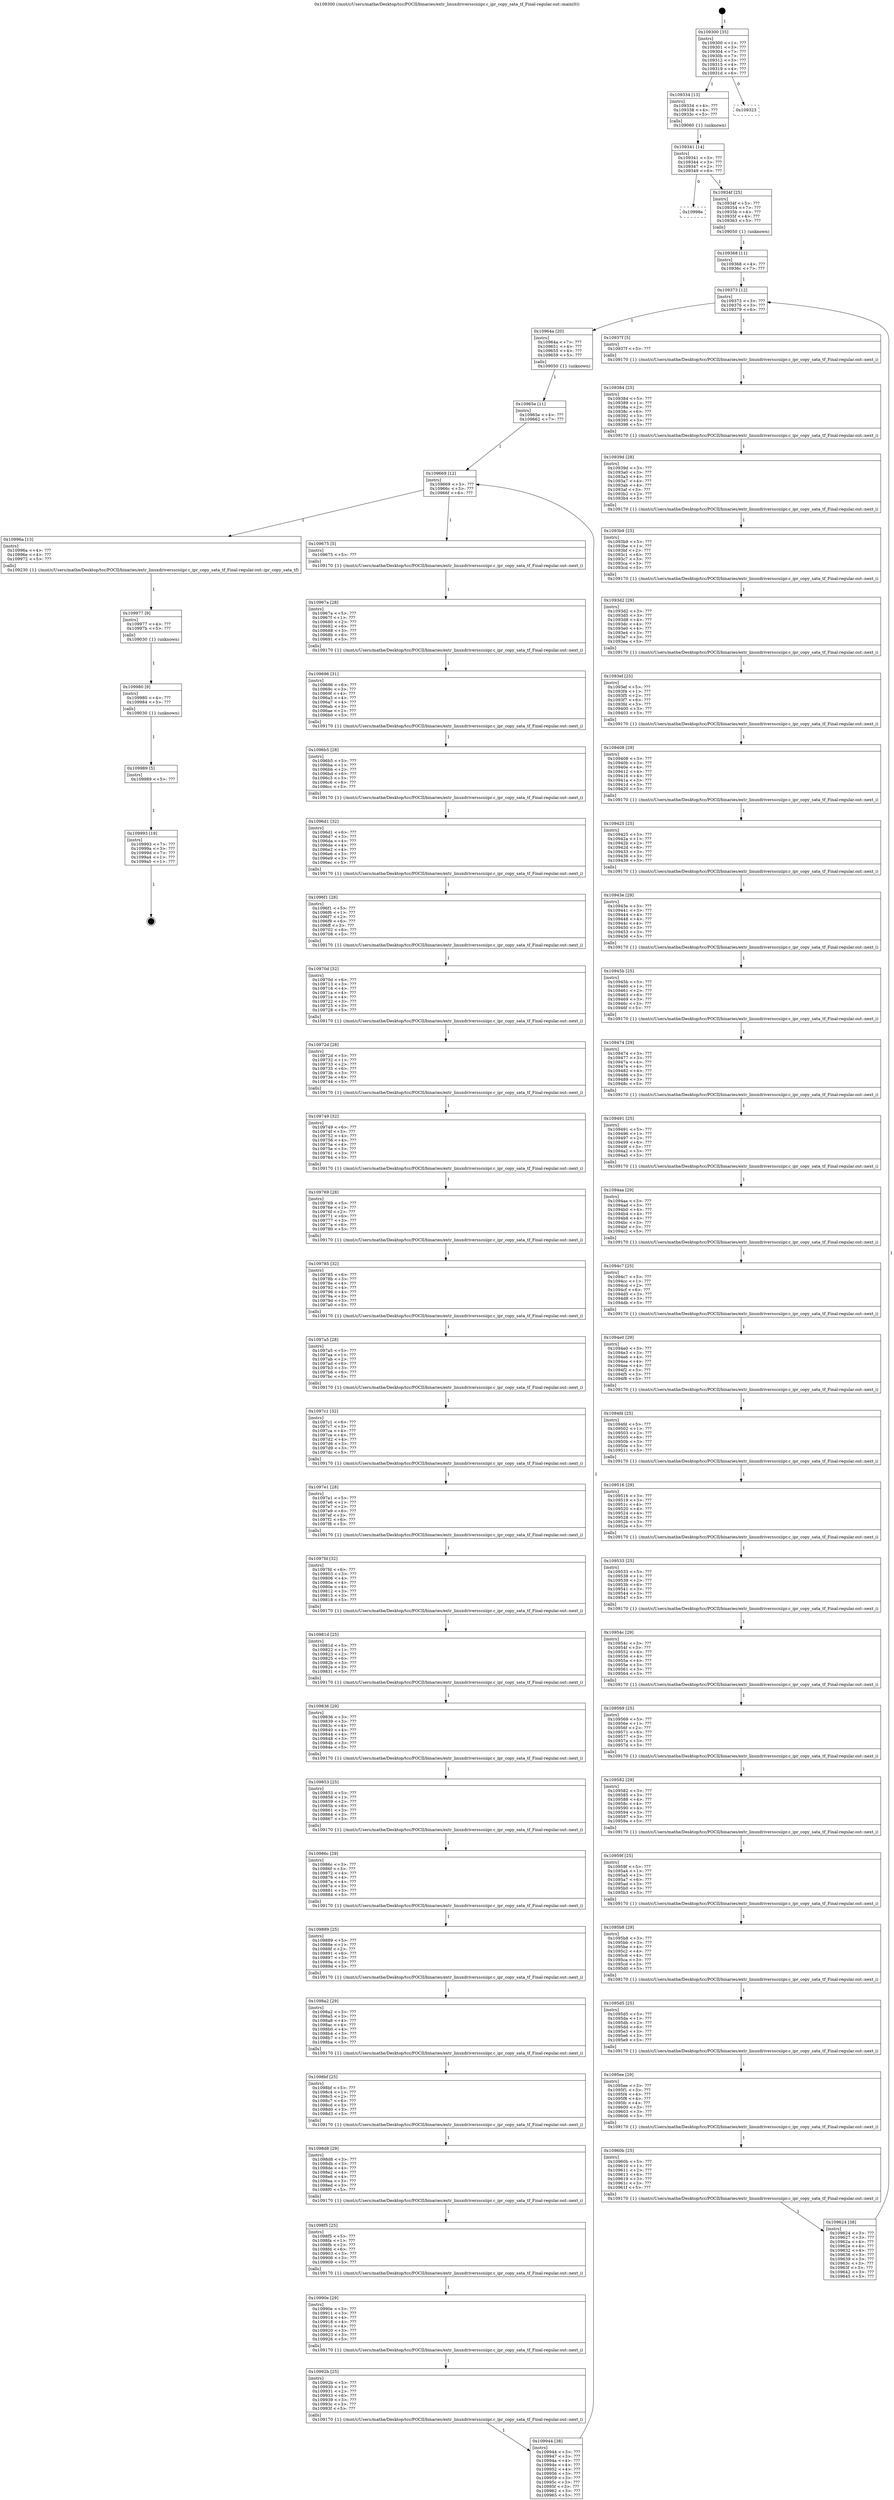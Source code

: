 digraph "0x109300" {
  label = "0x109300 (/mnt/c/Users/mathe/Desktop/tcc/POCII/binaries/extr_linuxdriversscsiipr.c_ipr_copy_sata_tf_Final-regular.out::main(0))"
  labelloc = "t"
  node[shape=record]

  Entry [label="",width=0.3,height=0.3,shape=circle,fillcolor=black,style=filled]
  "0x109300" [label="{
     0x109300 [35]\l
     | [instrs]\l
     &nbsp;&nbsp;0x109300 \<+1\>: ???\l
     &nbsp;&nbsp;0x109301 \<+3\>: ???\l
     &nbsp;&nbsp;0x109304 \<+7\>: ???\l
     &nbsp;&nbsp;0x10930b \<+7\>: ???\l
     &nbsp;&nbsp;0x109312 \<+3\>: ???\l
     &nbsp;&nbsp;0x109315 \<+4\>: ???\l
     &nbsp;&nbsp;0x109319 \<+4\>: ???\l
     &nbsp;&nbsp;0x10931d \<+6\>: ???\l
  }"]
  "0x109334" [label="{
     0x109334 [13]\l
     | [instrs]\l
     &nbsp;&nbsp;0x109334 \<+4\>: ???\l
     &nbsp;&nbsp;0x109338 \<+4\>: ???\l
     &nbsp;&nbsp;0x10933c \<+5\>: ???\l
     | [calls]\l
     &nbsp;&nbsp;0x109060 \{1\} (unknown)\l
  }"]
  "0x109323" [label="{
     0x109323\l
  }", style=dashed]
  "0x109341" [label="{
     0x109341 [14]\l
     | [instrs]\l
     &nbsp;&nbsp;0x109341 \<+3\>: ???\l
     &nbsp;&nbsp;0x109344 \<+3\>: ???\l
     &nbsp;&nbsp;0x109347 \<+2\>: ???\l
     &nbsp;&nbsp;0x109349 \<+6\>: ???\l
  }"]
  "0x10998e" [label="{
     0x10998e\l
  }", style=dashed]
  "0x10934f" [label="{
     0x10934f [25]\l
     | [instrs]\l
     &nbsp;&nbsp;0x10934f \<+5\>: ???\l
     &nbsp;&nbsp;0x109354 \<+7\>: ???\l
     &nbsp;&nbsp;0x10935b \<+4\>: ???\l
     &nbsp;&nbsp;0x10935f \<+4\>: ???\l
     &nbsp;&nbsp;0x109363 \<+5\>: ???\l
     | [calls]\l
     &nbsp;&nbsp;0x109050 \{1\} (unknown)\l
  }"]
  Exit [label="",width=0.3,height=0.3,shape=circle,fillcolor=black,style=filled,peripheries=2]
  "0x109373" [label="{
     0x109373 [12]\l
     | [instrs]\l
     &nbsp;&nbsp;0x109373 \<+3\>: ???\l
     &nbsp;&nbsp;0x109376 \<+3\>: ???\l
     &nbsp;&nbsp;0x109379 \<+6\>: ???\l
  }"]
  "0x10964a" [label="{
     0x10964a [20]\l
     | [instrs]\l
     &nbsp;&nbsp;0x10964a \<+7\>: ???\l
     &nbsp;&nbsp;0x109651 \<+4\>: ???\l
     &nbsp;&nbsp;0x109655 \<+4\>: ???\l
     &nbsp;&nbsp;0x109659 \<+5\>: ???\l
     | [calls]\l
     &nbsp;&nbsp;0x109050 \{1\} (unknown)\l
  }"]
  "0x10937f" [label="{
     0x10937f [5]\l
     | [instrs]\l
     &nbsp;&nbsp;0x10937f \<+5\>: ???\l
     | [calls]\l
     &nbsp;&nbsp;0x109170 \{1\} (/mnt/c/Users/mathe/Desktop/tcc/POCII/binaries/extr_linuxdriversscsiipr.c_ipr_copy_sata_tf_Final-regular.out::next_i)\l
  }"]
  "0x109384" [label="{
     0x109384 [25]\l
     | [instrs]\l
     &nbsp;&nbsp;0x109384 \<+5\>: ???\l
     &nbsp;&nbsp;0x109389 \<+1\>: ???\l
     &nbsp;&nbsp;0x10938a \<+2\>: ???\l
     &nbsp;&nbsp;0x10938c \<+6\>: ???\l
     &nbsp;&nbsp;0x109392 \<+3\>: ???\l
     &nbsp;&nbsp;0x109395 \<+3\>: ???\l
     &nbsp;&nbsp;0x109398 \<+5\>: ???\l
     | [calls]\l
     &nbsp;&nbsp;0x109170 \{1\} (/mnt/c/Users/mathe/Desktop/tcc/POCII/binaries/extr_linuxdriversscsiipr.c_ipr_copy_sata_tf_Final-regular.out::next_i)\l
  }"]
  "0x10939d" [label="{
     0x10939d [28]\l
     | [instrs]\l
     &nbsp;&nbsp;0x10939d \<+3\>: ???\l
     &nbsp;&nbsp;0x1093a0 \<+3\>: ???\l
     &nbsp;&nbsp;0x1093a3 \<+4\>: ???\l
     &nbsp;&nbsp;0x1093a7 \<+4\>: ???\l
     &nbsp;&nbsp;0x1093ab \<+4\>: ???\l
     &nbsp;&nbsp;0x1093af \<+3\>: ???\l
     &nbsp;&nbsp;0x1093b2 \<+2\>: ???\l
     &nbsp;&nbsp;0x1093b4 \<+5\>: ???\l
     | [calls]\l
     &nbsp;&nbsp;0x109170 \{1\} (/mnt/c/Users/mathe/Desktop/tcc/POCII/binaries/extr_linuxdriversscsiipr.c_ipr_copy_sata_tf_Final-regular.out::next_i)\l
  }"]
  "0x1093b9" [label="{
     0x1093b9 [25]\l
     | [instrs]\l
     &nbsp;&nbsp;0x1093b9 \<+5\>: ???\l
     &nbsp;&nbsp;0x1093be \<+1\>: ???\l
     &nbsp;&nbsp;0x1093bf \<+2\>: ???\l
     &nbsp;&nbsp;0x1093c1 \<+6\>: ???\l
     &nbsp;&nbsp;0x1093c7 \<+3\>: ???\l
     &nbsp;&nbsp;0x1093ca \<+3\>: ???\l
     &nbsp;&nbsp;0x1093cd \<+5\>: ???\l
     | [calls]\l
     &nbsp;&nbsp;0x109170 \{1\} (/mnt/c/Users/mathe/Desktop/tcc/POCII/binaries/extr_linuxdriversscsiipr.c_ipr_copy_sata_tf_Final-regular.out::next_i)\l
  }"]
  "0x1093d2" [label="{
     0x1093d2 [29]\l
     | [instrs]\l
     &nbsp;&nbsp;0x1093d2 \<+3\>: ???\l
     &nbsp;&nbsp;0x1093d5 \<+3\>: ???\l
     &nbsp;&nbsp;0x1093d8 \<+4\>: ???\l
     &nbsp;&nbsp;0x1093dc \<+4\>: ???\l
     &nbsp;&nbsp;0x1093e0 \<+4\>: ???\l
     &nbsp;&nbsp;0x1093e4 \<+3\>: ???\l
     &nbsp;&nbsp;0x1093e7 \<+3\>: ???\l
     &nbsp;&nbsp;0x1093ea \<+5\>: ???\l
     | [calls]\l
     &nbsp;&nbsp;0x109170 \{1\} (/mnt/c/Users/mathe/Desktop/tcc/POCII/binaries/extr_linuxdriversscsiipr.c_ipr_copy_sata_tf_Final-regular.out::next_i)\l
  }"]
  "0x1093ef" [label="{
     0x1093ef [25]\l
     | [instrs]\l
     &nbsp;&nbsp;0x1093ef \<+5\>: ???\l
     &nbsp;&nbsp;0x1093f4 \<+1\>: ???\l
     &nbsp;&nbsp;0x1093f5 \<+2\>: ???\l
     &nbsp;&nbsp;0x1093f7 \<+6\>: ???\l
     &nbsp;&nbsp;0x1093fd \<+3\>: ???\l
     &nbsp;&nbsp;0x109400 \<+3\>: ???\l
     &nbsp;&nbsp;0x109403 \<+5\>: ???\l
     | [calls]\l
     &nbsp;&nbsp;0x109170 \{1\} (/mnt/c/Users/mathe/Desktop/tcc/POCII/binaries/extr_linuxdriversscsiipr.c_ipr_copy_sata_tf_Final-regular.out::next_i)\l
  }"]
  "0x109408" [label="{
     0x109408 [29]\l
     | [instrs]\l
     &nbsp;&nbsp;0x109408 \<+3\>: ???\l
     &nbsp;&nbsp;0x10940b \<+3\>: ???\l
     &nbsp;&nbsp;0x10940e \<+4\>: ???\l
     &nbsp;&nbsp;0x109412 \<+4\>: ???\l
     &nbsp;&nbsp;0x109416 \<+4\>: ???\l
     &nbsp;&nbsp;0x10941a \<+3\>: ???\l
     &nbsp;&nbsp;0x10941d \<+3\>: ???\l
     &nbsp;&nbsp;0x109420 \<+5\>: ???\l
     | [calls]\l
     &nbsp;&nbsp;0x109170 \{1\} (/mnt/c/Users/mathe/Desktop/tcc/POCII/binaries/extr_linuxdriversscsiipr.c_ipr_copy_sata_tf_Final-regular.out::next_i)\l
  }"]
  "0x109425" [label="{
     0x109425 [25]\l
     | [instrs]\l
     &nbsp;&nbsp;0x109425 \<+5\>: ???\l
     &nbsp;&nbsp;0x10942a \<+1\>: ???\l
     &nbsp;&nbsp;0x10942b \<+2\>: ???\l
     &nbsp;&nbsp;0x10942d \<+6\>: ???\l
     &nbsp;&nbsp;0x109433 \<+3\>: ???\l
     &nbsp;&nbsp;0x109436 \<+3\>: ???\l
     &nbsp;&nbsp;0x109439 \<+5\>: ???\l
     | [calls]\l
     &nbsp;&nbsp;0x109170 \{1\} (/mnt/c/Users/mathe/Desktop/tcc/POCII/binaries/extr_linuxdriversscsiipr.c_ipr_copy_sata_tf_Final-regular.out::next_i)\l
  }"]
  "0x10943e" [label="{
     0x10943e [29]\l
     | [instrs]\l
     &nbsp;&nbsp;0x10943e \<+3\>: ???\l
     &nbsp;&nbsp;0x109441 \<+3\>: ???\l
     &nbsp;&nbsp;0x109444 \<+4\>: ???\l
     &nbsp;&nbsp;0x109448 \<+4\>: ???\l
     &nbsp;&nbsp;0x10944c \<+4\>: ???\l
     &nbsp;&nbsp;0x109450 \<+3\>: ???\l
     &nbsp;&nbsp;0x109453 \<+3\>: ???\l
     &nbsp;&nbsp;0x109456 \<+5\>: ???\l
     | [calls]\l
     &nbsp;&nbsp;0x109170 \{1\} (/mnt/c/Users/mathe/Desktop/tcc/POCII/binaries/extr_linuxdriversscsiipr.c_ipr_copy_sata_tf_Final-regular.out::next_i)\l
  }"]
  "0x10945b" [label="{
     0x10945b [25]\l
     | [instrs]\l
     &nbsp;&nbsp;0x10945b \<+5\>: ???\l
     &nbsp;&nbsp;0x109460 \<+1\>: ???\l
     &nbsp;&nbsp;0x109461 \<+2\>: ???\l
     &nbsp;&nbsp;0x109463 \<+6\>: ???\l
     &nbsp;&nbsp;0x109469 \<+3\>: ???\l
     &nbsp;&nbsp;0x10946c \<+3\>: ???\l
     &nbsp;&nbsp;0x10946f \<+5\>: ???\l
     | [calls]\l
     &nbsp;&nbsp;0x109170 \{1\} (/mnt/c/Users/mathe/Desktop/tcc/POCII/binaries/extr_linuxdriversscsiipr.c_ipr_copy_sata_tf_Final-regular.out::next_i)\l
  }"]
  "0x109474" [label="{
     0x109474 [29]\l
     | [instrs]\l
     &nbsp;&nbsp;0x109474 \<+3\>: ???\l
     &nbsp;&nbsp;0x109477 \<+3\>: ???\l
     &nbsp;&nbsp;0x10947a \<+4\>: ???\l
     &nbsp;&nbsp;0x10947e \<+4\>: ???\l
     &nbsp;&nbsp;0x109482 \<+4\>: ???\l
     &nbsp;&nbsp;0x109486 \<+3\>: ???\l
     &nbsp;&nbsp;0x109489 \<+3\>: ???\l
     &nbsp;&nbsp;0x10948c \<+5\>: ???\l
     | [calls]\l
     &nbsp;&nbsp;0x109170 \{1\} (/mnt/c/Users/mathe/Desktop/tcc/POCII/binaries/extr_linuxdriversscsiipr.c_ipr_copy_sata_tf_Final-regular.out::next_i)\l
  }"]
  "0x109491" [label="{
     0x109491 [25]\l
     | [instrs]\l
     &nbsp;&nbsp;0x109491 \<+5\>: ???\l
     &nbsp;&nbsp;0x109496 \<+1\>: ???\l
     &nbsp;&nbsp;0x109497 \<+2\>: ???\l
     &nbsp;&nbsp;0x109499 \<+6\>: ???\l
     &nbsp;&nbsp;0x10949f \<+3\>: ???\l
     &nbsp;&nbsp;0x1094a2 \<+3\>: ???\l
     &nbsp;&nbsp;0x1094a5 \<+5\>: ???\l
     | [calls]\l
     &nbsp;&nbsp;0x109170 \{1\} (/mnt/c/Users/mathe/Desktop/tcc/POCII/binaries/extr_linuxdriversscsiipr.c_ipr_copy_sata_tf_Final-regular.out::next_i)\l
  }"]
  "0x1094aa" [label="{
     0x1094aa [29]\l
     | [instrs]\l
     &nbsp;&nbsp;0x1094aa \<+3\>: ???\l
     &nbsp;&nbsp;0x1094ad \<+3\>: ???\l
     &nbsp;&nbsp;0x1094b0 \<+4\>: ???\l
     &nbsp;&nbsp;0x1094b4 \<+4\>: ???\l
     &nbsp;&nbsp;0x1094b8 \<+4\>: ???\l
     &nbsp;&nbsp;0x1094bc \<+3\>: ???\l
     &nbsp;&nbsp;0x1094bf \<+3\>: ???\l
     &nbsp;&nbsp;0x1094c2 \<+5\>: ???\l
     | [calls]\l
     &nbsp;&nbsp;0x109170 \{1\} (/mnt/c/Users/mathe/Desktop/tcc/POCII/binaries/extr_linuxdriversscsiipr.c_ipr_copy_sata_tf_Final-regular.out::next_i)\l
  }"]
  "0x1094c7" [label="{
     0x1094c7 [25]\l
     | [instrs]\l
     &nbsp;&nbsp;0x1094c7 \<+5\>: ???\l
     &nbsp;&nbsp;0x1094cc \<+1\>: ???\l
     &nbsp;&nbsp;0x1094cd \<+2\>: ???\l
     &nbsp;&nbsp;0x1094cf \<+6\>: ???\l
     &nbsp;&nbsp;0x1094d5 \<+3\>: ???\l
     &nbsp;&nbsp;0x1094d8 \<+3\>: ???\l
     &nbsp;&nbsp;0x1094db \<+5\>: ???\l
     | [calls]\l
     &nbsp;&nbsp;0x109170 \{1\} (/mnt/c/Users/mathe/Desktop/tcc/POCII/binaries/extr_linuxdriversscsiipr.c_ipr_copy_sata_tf_Final-regular.out::next_i)\l
  }"]
  "0x1094e0" [label="{
     0x1094e0 [29]\l
     | [instrs]\l
     &nbsp;&nbsp;0x1094e0 \<+3\>: ???\l
     &nbsp;&nbsp;0x1094e3 \<+3\>: ???\l
     &nbsp;&nbsp;0x1094e6 \<+4\>: ???\l
     &nbsp;&nbsp;0x1094ea \<+4\>: ???\l
     &nbsp;&nbsp;0x1094ee \<+4\>: ???\l
     &nbsp;&nbsp;0x1094f2 \<+3\>: ???\l
     &nbsp;&nbsp;0x1094f5 \<+3\>: ???\l
     &nbsp;&nbsp;0x1094f8 \<+5\>: ???\l
     | [calls]\l
     &nbsp;&nbsp;0x109170 \{1\} (/mnt/c/Users/mathe/Desktop/tcc/POCII/binaries/extr_linuxdriversscsiipr.c_ipr_copy_sata_tf_Final-regular.out::next_i)\l
  }"]
  "0x1094fd" [label="{
     0x1094fd [25]\l
     | [instrs]\l
     &nbsp;&nbsp;0x1094fd \<+5\>: ???\l
     &nbsp;&nbsp;0x109502 \<+1\>: ???\l
     &nbsp;&nbsp;0x109503 \<+2\>: ???\l
     &nbsp;&nbsp;0x109505 \<+6\>: ???\l
     &nbsp;&nbsp;0x10950b \<+3\>: ???\l
     &nbsp;&nbsp;0x10950e \<+3\>: ???\l
     &nbsp;&nbsp;0x109511 \<+5\>: ???\l
     | [calls]\l
     &nbsp;&nbsp;0x109170 \{1\} (/mnt/c/Users/mathe/Desktop/tcc/POCII/binaries/extr_linuxdriversscsiipr.c_ipr_copy_sata_tf_Final-regular.out::next_i)\l
  }"]
  "0x109516" [label="{
     0x109516 [29]\l
     | [instrs]\l
     &nbsp;&nbsp;0x109516 \<+3\>: ???\l
     &nbsp;&nbsp;0x109519 \<+3\>: ???\l
     &nbsp;&nbsp;0x10951c \<+4\>: ???\l
     &nbsp;&nbsp;0x109520 \<+4\>: ???\l
     &nbsp;&nbsp;0x109524 \<+4\>: ???\l
     &nbsp;&nbsp;0x109528 \<+3\>: ???\l
     &nbsp;&nbsp;0x10952b \<+3\>: ???\l
     &nbsp;&nbsp;0x10952e \<+5\>: ???\l
     | [calls]\l
     &nbsp;&nbsp;0x109170 \{1\} (/mnt/c/Users/mathe/Desktop/tcc/POCII/binaries/extr_linuxdriversscsiipr.c_ipr_copy_sata_tf_Final-regular.out::next_i)\l
  }"]
  "0x109533" [label="{
     0x109533 [25]\l
     | [instrs]\l
     &nbsp;&nbsp;0x109533 \<+5\>: ???\l
     &nbsp;&nbsp;0x109538 \<+1\>: ???\l
     &nbsp;&nbsp;0x109539 \<+2\>: ???\l
     &nbsp;&nbsp;0x10953b \<+6\>: ???\l
     &nbsp;&nbsp;0x109541 \<+3\>: ???\l
     &nbsp;&nbsp;0x109544 \<+3\>: ???\l
     &nbsp;&nbsp;0x109547 \<+5\>: ???\l
     | [calls]\l
     &nbsp;&nbsp;0x109170 \{1\} (/mnt/c/Users/mathe/Desktop/tcc/POCII/binaries/extr_linuxdriversscsiipr.c_ipr_copy_sata_tf_Final-regular.out::next_i)\l
  }"]
  "0x10954c" [label="{
     0x10954c [29]\l
     | [instrs]\l
     &nbsp;&nbsp;0x10954c \<+3\>: ???\l
     &nbsp;&nbsp;0x10954f \<+3\>: ???\l
     &nbsp;&nbsp;0x109552 \<+4\>: ???\l
     &nbsp;&nbsp;0x109556 \<+4\>: ???\l
     &nbsp;&nbsp;0x10955a \<+4\>: ???\l
     &nbsp;&nbsp;0x10955e \<+3\>: ???\l
     &nbsp;&nbsp;0x109561 \<+3\>: ???\l
     &nbsp;&nbsp;0x109564 \<+5\>: ???\l
     | [calls]\l
     &nbsp;&nbsp;0x109170 \{1\} (/mnt/c/Users/mathe/Desktop/tcc/POCII/binaries/extr_linuxdriversscsiipr.c_ipr_copy_sata_tf_Final-regular.out::next_i)\l
  }"]
  "0x109569" [label="{
     0x109569 [25]\l
     | [instrs]\l
     &nbsp;&nbsp;0x109569 \<+5\>: ???\l
     &nbsp;&nbsp;0x10956e \<+1\>: ???\l
     &nbsp;&nbsp;0x10956f \<+2\>: ???\l
     &nbsp;&nbsp;0x109571 \<+6\>: ???\l
     &nbsp;&nbsp;0x109577 \<+3\>: ???\l
     &nbsp;&nbsp;0x10957a \<+3\>: ???\l
     &nbsp;&nbsp;0x10957d \<+5\>: ???\l
     | [calls]\l
     &nbsp;&nbsp;0x109170 \{1\} (/mnt/c/Users/mathe/Desktop/tcc/POCII/binaries/extr_linuxdriversscsiipr.c_ipr_copy_sata_tf_Final-regular.out::next_i)\l
  }"]
  "0x109582" [label="{
     0x109582 [29]\l
     | [instrs]\l
     &nbsp;&nbsp;0x109582 \<+3\>: ???\l
     &nbsp;&nbsp;0x109585 \<+3\>: ???\l
     &nbsp;&nbsp;0x109588 \<+4\>: ???\l
     &nbsp;&nbsp;0x10958c \<+4\>: ???\l
     &nbsp;&nbsp;0x109590 \<+4\>: ???\l
     &nbsp;&nbsp;0x109594 \<+3\>: ???\l
     &nbsp;&nbsp;0x109597 \<+3\>: ???\l
     &nbsp;&nbsp;0x10959a \<+5\>: ???\l
     | [calls]\l
     &nbsp;&nbsp;0x109170 \{1\} (/mnt/c/Users/mathe/Desktop/tcc/POCII/binaries/extr_linuxdriversscsiipr.c_ipr_copy_sata_tf_Final-regular.out::next_i)\l
  }"]
  "0x10959f" [label="{
     0x10959f [25]\l
     | [instrs]\l
     &nbsp;&nbsp;0x10959f \<+5\>: ???\l
     &nbsp;&nbsp;0x1095a4 \<+1\>: ???\l
     &nbsp;&nbsp;0x1095a5 \<+2\>: ???\l
     &nbsp;&nbsp;0x1095a7 \<+6\>: ???\l
     &nbsp;&nbsp;0x1095ad \<+3\>: ???\l
     &nbsp;&nbsp;0x1095b0 \<+3\>: ???\l
     &nbsp;&nbsp;0x1095b3 \<+5\>: ???\l
     | [calls]\l
     &nbsp;&nbsp;0x109170 \{1\} (/mnt/c/Users/mathe/Desktop/tcc/POCII/binaries/extr_linuxdriversscsiipr.c_ipr_copy_sata_tf_Final-regular.out::next_i)\l
  }"]
  "0x1095b8" [label="{
     0x1095b8 [29]\l
     | [instrs]\l
     &nbsp;&nbsp;0x1095b8 \<+3\>: ???\l
     &nbsp;&nbsp;0x1095bb \<+3\>: ???\l
     &nbsp;&nbsp;0x1095be \<+4\>: ???\l
     &nbsp;&nbsp;0x1095c2 \<+4\>: ???\l
     &nbsp;&nbsp;0x1095c6 \<+4\>: ???\l
     &nbsp;&nbsp;0x1095ca \<+3\>: ???\l
     &nbsp;&nbsp;0x1095cd \<+3\>: ???\l
     &nbsp;&nbsp;0x1095d0 \<+5\>: ???\l
     | [calls]\l
     &nbsp;&nbsp;0x109170 \{1\} (/mnt/c/Users/mathe/Desktop/tcc/POCII/binaries/extr_linuxdriversscsiipr.c_ipr_copy_sata_tf_Final-regular.out::next_i)\l
  }"]
  "0x1095d5" [label="{
     0x1095d5 [25]\l
     | [instrs]\l
     &nbsp;&nbsp;0x1095d5 \<+5\>: ???\l
     &nbsp;&nbsp;0x1095da \<+1\>: ???\l
     &nbsp;&nbsp;0x1095db \<+2\>: ???\l
     &nbsp;&nbsp;0x1095dd \<+6\>: ???\l
     &nbsp;&nbsp;0x1095e3 \<+3\>: ???\l
     &nbsp;&nbsp;0x1095e6 \<+3\>: ???\l
     &nbsp;&nbsp;0x1095e9 \<+5\>: ???\l
     | [calls]\l
     &nbsp;&nbsp;0x109170 \{1\} (/mnt/c/Users/mathe/Desktop/tcc/POCII/binaries/extr_linuxdriversscsiipr.c_ipr_copy_sata_tf_Final-regular.out::next_i)\l
  }"]
  "0x1095ee" [label="{
     0x1095ee [29]\l
     | [instrs]\l
     &nbsp;&nbsp;0x1095ee \<+3\>: ???\l
     &nbsp;&nbsp;0x1095f1 \<+3\>: ???\l
     &nbsp;&nbsp;0x1095f4 \<+4\>: ???\l
     &nbsp;&nbsp;0x1095f8 \<+4\>: ???\l
     &nbsp;&nbsp;0x1095fc \<+4\>: ???\l
     &nbsp;&nbsp;0x109600 \<+3\>: ???\l
     &nbsp;&nbsp;0x109603 \<+3\>: ???\l
     &nbsp;&nbsp;0x109606 \<+5\>: ???\l
     | [calls]\l
     &nbsp;&nbsp;0x109170 \{1\} (/mnt/c/Users/mathe/Desktop/tcc/POCII/binaries/extr_linuxdriversscsiipr.c_ipr_copy_sata_tf_Final-regular.out::next_i)\l
  }"]
  "0x10960b" [label="{
     0x10960b [25]\l
     | [instrs]\l
     &nbsp;&nbsp;0x10960b \<+5\>: ???\l
     &nbsp;&nbsp;0x109610 \<+1\>: ???\l
     &nbsp;&nbsp;0x109611 \<+2\>: ???\l
     &nbsp;&nbsp;0x109613 \<+6\>: ???\l
     &nbsp;&nbsp;0x109619 \<+3\>: ???\l
     &nbsp;&nbsp;0x10961c \<+3\>: ???\l
     &nbsp;&nbsp;0x10961f \<+5\>: ???\l
     | [calls]\l
     &nbsp;&nbsp;0x109170 \{1\} (/mnt/c/Users/mathe/Desktop/tcc/POCII/binaries/extr_linuxdriversscsiipr.c_ipr_copy_sata_tf_Final-regular.out::next_i)\l
  }"]
  "0x109624" [label="{
     0x109624 [38]\l
     | [instrs]\l
     &nbsp;&nbsp;0x109624 \<+3\>: ???\l
     &nbsp;&nbsp;0x109627 \<+3\>: ???\l
     &nbsp;&nbsp;0x10962a \<+4\>: ???\l
     &nbsp;&nbsp;0x10962e \<+4\>: ???\l
     &nbsp;&nbsp;0x109632 \<+4\>: ???\l
     &nbsp;&nbsp;0x109636 \<+3\>: ???\l
     &nbsp;&nbsp;0x109639 \<+3\>: ???\l
     &nbsp;&nbsp;0x10963c \<+3\>: ???\l
     &nbsp;&nbsp;0x10963f \<+3\>: ???\l
     &nbsp;&nbsp;0x109642 \<+3\>: ???\l
     &nbsp;&nbsp;0x109645 \<+5\>: ???\l
  }"]
  "0x109368" [label="{
     0x109368 [11]\l
     | [instrs]\l
     &nbsp;&nbsp;0x109368 \<+4\>: ???\l
     &nbsp;&nbsp;0x10936c \<+7\>: ???\l
  }"]
  "0x109669" [label="{
     0x109669 [12]\l
     | [instrs]\l
     &nbsp;&nbsp;0x109669 \<+3\>: ???\l
     &nbsp;&nbsp;0x10966c \<+3\>: ???\l
     &nbsp;&nbsp;0x10966f \<+6\>: ???\l
  }"]
  "0x10996a" [label="{
     0x10996a [13]\l
     | [instrs]\l
     &nbsp;&nbsp;0x10996a \<+4\>: ???\l
     &nbsp;&nbsp;0x10996e \<+4\>: ???\l
     &nbsp;&nbsp;0x109972 \<+5\>: ???\l
     | [calls]\l
     &nbsp;&nbsp;0x109230 \{1\} (/mnt/c/Users/mathe/Desktop/tcc/POCII/binaries/extr_linuxdriversscsiipr.c_ipr_copy_sata_tf_Final-regular.out::ipr_copy_sata_tf)\l
  }"]
  "0x109675" [label="{
     0x109675 [5]\l
     | [instrs]\l
     &nbsp;&nbsp;0x109675 \<+5\>: ???\l
     | [calls]\l
     &nbsp;&nbsp;0x109170 \{1\} (/mnt/c/Users/mathe/Desktop/tcc/POCII/binaries/extr_linuxdriversscsiipr.c_ipr_copy_sata_tf_Final-regular.out::next_i)\l
  }"]
  "0x10967a" [label="{
     0x10967a [28]\l
     | [instrs]\l
     &nbsp;&nbsp;0x10967a \<+5\>: ???\l
     &nbsp;&nbsp;0x10967f \<+1\>: ???\l
     &nbsp;&nbsp;0x109680 \<+2\>: ???\l
     &nbsp;&nbsp;0x109682 \<+6\>: ???\l
     &nbsp;&nbsp;0x109688 \<+3\>: ???\l
     &nbsp;&nbsp;0x10968b \<+6\>: ???\l
     &nbsp;&nbsp;0x109691 \<+5\>: ???\l
     | [calls]\l
     &nbsp;&nbsp;0x109170 \{1\} (/mnt/c/Users/mathe/Desktop/tcc/POCII/binaries/extr_linuxdriversscsiipr.c_ipr_copy_sata_tf_Final-regular.out::next_i)\l
  }"]
  "0x109696" [label="{
     0x109696 [31]\l
     | [instrs]\l
     &nbsp;&nbsp;0x109696 \<+6\>: ???\l
     &nbsp;&nbsp;0x10969c \<+3\>: ???\l
     &nbsp;&nbsp;0x10969f \<+4\>: ???\l
     &nbsp;&nbsp;0x1096a3 \<+4\>: ???\l
     &nbsp;&nbsp;0x1096a7 \<+4\>: ???\l
     &nbsp;&nbsp;0x1096ab \<+3\>: ???\l
     &nbsp;&nbsp;0x1096ae \<+2\>: ???\l
     &nbsp;&nbsp;0x1096b0 \<+5\>: ???\l
     | [calls]\l
     &nbsp;&nbsp;0x109170 \{1\} (/mnt/c/Users/mathe/Desktop/tcc/POCII/binaries/extr_linuxdriversscsiipr.c_ipr_copy_sata_tf_Final-regular.out::next_i)\l
  }"]
  "0x1096b5" [label="{
     0x1096b5 [28]\l
     | [instrs]\l
     &nbsp;&nbsp;0x1096b5 \<+5\>: ???\l
     &nbsp;&nbsp;0x1096ba \<+1\>: ???\l
     &nbsp;&nbsp;0x1096bb \<+2\>: ???\l
     &nbsp;&nbsp;0x1096bd \<+6\>: ???\l
     &nbsp;&nbsp;0x1096c3 \<+3\>: ???\l
     &nbsp;&nbsp;0x1096c6 \<+6\>: ???\l
     &nbsp;&nbsp;0x1096cc \<+5\>: ???\l
     | [calls]\l
     &nbsp;&nbsp;0x109170 \{1\} (/mnt/c/Users/mathe/Desktop/tcc/POCII/binaries/extr_linuxdriversscsiipr.c_ipr_copy_sata_tf_Final-regular.out::next_i)\l
  }"]
  "0x1096d1" [label="{
     0x1096d1 [32]\l
     | [instrs]\l
     &nbsp;&nbsp;0x1096d1 \<+6\>: ???\l
     &nbsp;&nbsp;0x1096d7 \<+3\>: ???\l
     &nbsp;&nbsp;0x1096da \<+4\>: ???\l
     &nbsp;&nbsp;0x1096de \<+4\>: ???\l
     &nbsp;&nbsp;0x1096e2 \<+4\>: ???\l
     &nbsp;&nbsp;0x1096e6 \<+3\>: ???\l
     &nbsp;&nbsp;0x1096e9 \<+3\>: ???\l
     &nbsp;&nbsp;0x1096ec \<+5\>: ???\l
     | [calls]\l
     &nbsp;&nbsp;0x109170 \{1\} (/mnt/c/Users/mathe/Desktop/tcc/POCII/binaries/extr_linuxdriversscsiipr.c_ipr_copy_sata_tf_Final-regular.out::next_i)\l
  }"]
  "0x1096f1" [label="{
     0x1096f1 [28]\l
     | [instrs]\l
     &nbsp;&nbsp;0x1096f1 \<+5\>: ???\l
     &nbsp;&nbsp;0x1096f6 \<+1\>: ???\l
     &nbsp;&nbsp;0x1096f7 \<+2\>: ???\l
     &nbsp;&nbsp;0x1096f9 \<+6\>: ???\l
     &nbsp;&nbsp;0x1096ff \<+3\>: ???\l
     &nbsp;&nbsp;0x109702 \<+6\>: ???\l
     &nbsp;&nbsp;0x109708 \<+5\>: ???\l
     | [calls]\l
     &nbsp;&nbsp;0x109170 \{1\} (/mnt/c/Users/mathe/Desktop/tcc/POCII/binaries/extr_linuxdriversscsiipr.c_ipr_copy_sata_tf_Final-regular.out::next_i)\l
  }"]
  "0x10970d" [label="{
     0x10970d [32]\l
     | [instrs]\l
     &nbsp;&nbsp;0x10970d \<+6\>: ???\l
     &nbsp;&nbsp;0x109713 \<+3\>: ???\l
     &nbsp;&nbsp;0x109716 \<+4\>: ???\l
     &nbsp;&nbsp;0x10971a \<+4\>: ???\l
     &nbsp;&nbsp;0x10971e \<+4\>: ???\l
     &nbsp;&nbsp;0x109722 \<+3\>: ???\l
     &nbsp;&nbsp;0x109725 \<+3\>: ???\l
     &nbsp;&nbsp;0x109728 \<+5\>: ???\l
     | [calls]\l
     &nbsp;&nbsp;0x109170 \{1\} (/mnt/c/Users/mathe/Desktop/tcc/POCII/binaries/extr_linuxdriversscsiipr.c_ipr_copy_sata_tf_Final-regular.out::next_i)\l
  }"]
  "0x10972d" [label="{
     0x10972d [28]\l
     | [instrs]\l
     &nbsp;&nbsp;0x10972d \<+5\>: ???\l
     &nbsp;&nbsp;0x109732 \<+1\>: ???\l
     &nbsp;&nbsp;0x109733 \<+2\>: ???\l
     &nbsp;&nbsp;0x109735 \<+6\>: ???\l
     &nbsp;&nbsp;0x10973b \<+3\>: ???\l
     &nbsp;&nbsp;0x10973e \<+6\>: ???\l
     &nbsp;&nbsp;0x109744 \<+5\>: ???\l
     | [calls]\l
     &nbsp;&nbsp;0x109170 \{1\} (/mnt/c/Users/mathe/Desktop/tcc/POCII/binaries/extr_linuxdriversscsiipr.c_ipr_copy_sata_tf_Final-regular.out::next_i)\l
  }"]
  "0x109749" [label="{
     0x109749 [32]\l
     | [instrs]\l
     &nbsp;&nbsp;0x109749 \<+6\>: ???\l
     &nbsp;&nbsp;0x10974f \<+3\>: ???\l
     &nbsp;&nbsp;0x109752 \<+4\>: ???\l
     &nbsp;&nbsp;0x109756 \<+4\>: ???\l
     &nbsp;&nbsp;0x10975a \<+4\>: ???\l
     &nbsp;&nbsp;0x10975e \<+3\>: ???\l
     &nbsp;&nbsp;0x109761 \<+3\>: ???\l
     &nbsp;&nbsp;0x109764 \<+5\>: ???\l
     | [calls]\l
     &nbsp;&nbsp;0x109170 \{1\} (/mnt/c/Users/mathe/Desktop/tcc/POCII/binaries/extr_linuxdriversscsiipr.c_ipr_copy_sata_tf_Final-regular.out::next_i)\l
  }"]
  "0x109769" [label="{
     0x109769 [28]\l
     | [instrs]\l
     &nbsp;&nbsp;0x109769 \<+5\>: ???\l
     &nbsp;&nbsp;0x10976e \<+1\>: ???\l
     &nbsp;&nbsp;0x10976f \<+2\>: ???\l
     &nbsp;&nbsp;0x109771 \<+6\>: ???\l
     &nbsp;&nbsp;0x109777 \<+3\>: ???\l
     &nbsp;&nbsp;0x10977a \<+6\>: ???\l
     &nbsp;&nbsp;0x109780 \<+5\>: ???\l
     | [calls]\l
     &nbsp;&nbsp;0x109170 \{1\} (/mnt/c/Users/mathe/Desktop/tcc/POCII/binaries/extr_linuxdriversscsiipr.c_ipr_copy_sata_tf_Final-regular.out::next_i)\l
  }"]
  "0x109785" [label="{
     0x109785 [32]\l
     | [instrs]\l
     &nbsp;&nbsp;0x109785 \<+6\>: ???\l
     &nbsp;&nbsp;0x10978b \<+3\>: ???\l
     &nbsp;&nbsp;0x10978e \<+4\>: ???\l
     &nbsp;&nbsp;0x109792 \<+4\>: ???\l
     &nbsp;&nbsp;0x109796 \<+4\>: ???\l
     &nbsp;&nbsp;0x10979a \<+3\>: ???\l
     &nbsp;&nbsp;0x10979d \<+3\>: ???\l
     &nbsp;&nbsp;0x1097a0 \<+5\>: ???\l
     | [calls]\l
     &nbsp;&nbsp;0x109170 \{1\} (/mnt/c/Users/mathe/Desktop/tcc/POCII/binaries/extr_linuxdriversscsiipr.c_ipr_copy_sata_tf_Final-regular.out::next_i)\l
  }"]
  "0x1097a5" [label="{
     0x1097a5 [28]\l
     | [instrs]\l
     &nbsp;&nbsp;0x1097a5 \<+5\>: ???\l
     &nbsp;&nbsp;0x1097aa \<+1\>: ???\l
     &nbsp;&nbsp;0x1097ab \<+2\>: ???\l
     &nbsp;&nbsp;0x1097ad \<+6\>: ???\l
     &nbsp;&nbsp;0x1097b3 \<+3\>: ???\l
     &nbsp;&nbsp;0x1097b6 \<+6\>: ???\l
     &nbsp;&nbsp;0x1097bc \<+5\>: ???\l
     | [calls]\l
     &nbsp;&nbsp;0x109170 \{1\} (/mnt/c/Users/mathe/Desktop/tcc/POCII/binaries/extr_linuxdriversscsiipr.c_ipr_copy_sata_tf_Final-regular.out::next_i)\l
  }"]
  "0x1097c1" [label="{
     0x1097c1 [32]\l
     | [instrs]\l
     &nbsp;&nbsp;0x1097c1 \<+6\>: ???\l
     &nbsp;&nbsp;0x1097c7 \<+3\>: ???\l
     &nbsp;&nbsp;0x1097ca \<+4\>: ???\l
     &nbsp;&nbsp;0x1097ce \<+4\>: ???\l
     &nbsp;&nbsp;0x1097d2 \<+4\>: ???\l
     &nbsp;&nbsp;0x1097d6 \<+3\>: ???\l
     &nbsp;&nbsp;0x1097d9 \<+3\>: ???\l
     &nbsp;&nbsp;0x1097dc \<+5\>: ???\l
     | [calls]\l
     &nbsp;&nbsp;0x109170 \{1\} (/mnt/c/Users/mathe/Desktop/tcc/POCII/binaries/extr_linuxdriversscsiipr.c_ipr_copy_sata_tf_Final-regular.out::next_i)\l
  }"]
  "0x1097e1" [label="{
     0x1097e1 [28]\l
     | [instrs]\l
     &nbsp;&nbsp;0x1097e1 \<+5\>: ???\l
     &nbsp;&nbsp;0x1097e6 \<+1\>: ???\l
     &nbsp;&nbsp;0x1097e7 \<+2\>: ???\l
     &nbsp;&nbsp;0x1097e9 \<+6\>: ???\l
     &nbsp;&nbsp;0x1097ef \<+3\>: ???\l
     &nbsp;&nbsp;0x1097f2 \<+6\>: ???\l
     &nbsp;&nbsp;0x1097f8 \<+5\>: ???\l
     | [calls]\l
     &nbsp;&nbsp;0x109170 \{1\} (/mnt/c/Users/mathe/Desktop/tcc/POCII/binaries/extr_linuxdriversscsiipr.c_ipr_copy_sata_tf_Final-regular.out::next_i)\l
  }"]
  "0x1097fd" [label="{
     0x1097fd [32]\l
     | [instrs]\l
     &nbsp;&nbsp;0x1097fd \<+6\>: ???\l
     &nbsp;&nbsp;0x109803 \<+3\>: ???\l
     &nbsp;&nbsp;0x109806 \<+4\>: ???\l
     &nbsp;&nbsp;0x10980a \<+4\>: ???\l
     &nbsp;&nbsp;0x10980e \<+4\>: ???\l
     &nbsp;&nbsp;0x109812 \<+3\>: ???\l
     &nbsp;&nbsp;0x109815 \<+3\>: ???\l
     &nbsp;&nbsp;0x109818 \<+5\>: ???\l
     | [calls]\l
     &nbsp;&nbsp;0x109170 \{1\} (/mnt/c/Users/mathe/Desktop/tcc/POCII/binaries/extr_linuxdriversscsiipr.c_ipr_copy_sata_tf_Final-regular.out::next_i)\l
  }"]
  "0x10981d" [label="{
     0x10981d [25]\l
     | [instrs]\l
     &nbsp;&nbsp;0x10981d \<+5\>: ???\l
     &nbsp;&nbsp;0x109822 \<+1\>: ???\l
     &nbsp;&nbsp;0x109823 \<+2\>: ???\l
     &nbsp;&nbsp;0x109825 \<+6\>: ???\l
     &nbsp;&nbsp;0x10982b \<+3\>: ???\l
     &nbsp;&nbsp;0x10982e \<+3\>: ???\l
     &nbsp;&nbsp;0x109831 \<+5\>: ???\l
     | [calls]\l
     &nbsp;&nbsp;0x109170 \{1\} (/mnt/c/Users/mathe/Desktop/tcc/POCII/binaries/extr_linuxdriversscsiipr.c_ipr_copy_sata_tf_Final-regular.out::next_i)\l
  }"]
  "0x109836" [label="{
     0x109836 [29]\l
     | [instrs]\l
     &nbsp;&nbsp;0x109836 \<+3\>: ???\l
     &nbsp;&nbsp;0x109839 \<+3\>: ???\l
     &nbsp;&nbsp;0x10983c \<+4\>: ???\l
     &nbsp;&nbsp;0x109840 \<+4\>: ???\l
     &nbsp;&nbsp;0x109844 \<+4\>: ???\l
     &nbsp;&nbsp;0x109848 \<+3\>: ???\l
     &nbsp;&nbsp;0x10984b \<+3\>: ???\l
     &nbsp;&nbsp;0x10984e \<+5\>: ???\l
     | [calls]\l
     &nbsp;&nbsp;0x109170 \{1\} (/mnt/c/Users/mathe/Desktop/tcc/POCII/binaries/extr_linuxdriversscsiipr.c_ipr_copy_sata_tf_Final-regular.out::next_i)\l
  }"]
  "0x109853" [label="{
     0x109853 [25]\l
     | [instrs]\l
     &nbsp;&nbsp;0x109853 \<+5\>: ???\l
     &nbsp;&nbsp;0x109858 \<+1\>: ???\l
     &nbsp;&nbsp;0x109859 \<+2\>: ???\l
     &nbsp;&nbsp;0x10985b \<+6\>: ???\l
     &nbsp;&nbsp;0x109861 \<+3\>: ???\l
     &nbsp;&nbsp;0x109864 \<+3\>: ???\l
     &nbsp;&nbsp;0x109867 \<+5\>: ???\l
     | [calls]\l
     &nbsp;&nbsp;0x109170 \{1\} (/mnt/c/Users/mathe/Desktop/tcc/POCII/binaries/extr_linuxdriversscsiipr.c_ipr_copy_sata_tf_Final-regular.out::next_i)\l
  }"]
  "0x10986c" [label="{
     0x10986c [29]\l
     | [instrs]\l
     &nbsp;&nbsp;0x10986c \<+3\>: ???\l
     &nbsp;&nbsp;0x10986f \<+3\>: ???\l
     &nbsp;&nbsp;0x109872 \<+4\>: ???\l
     &nbsp;&nbsp;0x109876 \<+4\>: ???\l
     &nbsp;&nbsp;0x10987a \<+4\>: ???\l
     &nbsp;&nbsp;0x10987e \<+3\>: ???\l
     &nbsp;&nbsp;0x109881 \<+3\>: ???\l
     &nbsp;&nbsp;0x109884 \<+5\>: ???\l
     | [calls]\l
     &nbsp;&nbsp;0x109170 \{1\} (/mnt/c/Users/mathe/Desktop/tcc/POCII/binaries/extr_linuxdriversscsiipr.c_ipr_copy_sata_tf_Final-regular.out::next_i)\l
  }"]
  "0x109889" [label="{
     0x109889 [25]\l
     | [instrs]\l
     &nbsp;&nbsp;0x109889 \<+5\>: ???\l
     &nbsp;&nbsp;0x10988e \<+1\>: ???\l
     &nbsp;&nbsp;0x10988f \<+2\>: ???\l
     &nbsp;&nbsp;0x109891 \<+6\>: ???\l
     &nbsp;&nbsp;0x109897 \<+3\>: ???\l
     &nbsp;&nbsp;0x10989a \<+3\>: ???\l
     &nbsp;&nbsp;0x10989d \<+5\>: ???\l
     | [calls]\l
     &nbsp;&nbsp;0x109170 \{1\} (/mnt/c/Users/mathe/Desktop/tcc/POCII/binaries/extr_linuxdriversscsiipr.c_ipr_copy_sata_tf_Final-regular.out::next_i)\l
  }"]
  "0x1098a2" [label="{
     0x1098a2 [29]\l
     | [instrs]\l
     &nbsp;&nbsp;0x1098a2 \<+3\>: ???\l
     &nbsp;&nbsp;0x1098a5 \<+3\>: ???\l
     &nbsp;&nbsp;0x1098a8 \<+4\>: ???\l
     &nbsp;&nbsp;0x1098ac \<+4\>: ???\l
     &nbsp;&nbsp;0x1098b0 \<+4\>: ???\l
     &nbsp;&nbsp;0x1098b4 \<+3\>: ???\l
     &nbsp;&nbsp;0x1098b7 \<+3\>: ???\l
     &nbsp;&nbsp;0x1098ba \<+5\>: ???\l
     | [calls]\l
     &nbsp;&nbsp;0x109170 \{1\} (/mnt/c/Users/mathe/Desktop/tcc/POCII/binaries/extr_linuxdriversscsiipr.c_ipr_copy_sata_tf_Final-regular.out::next_i)\l
  }"]
  "0x1098bf" [label="{
     0x1098bf [25]\l
     | [instrs]\l
     &nbsp;&nbsp;0x1098bf \<+5\>: ???\l
     &nbsp;&nbsp;0x1098c4 \<+1\>: ???\l
     &nbsp;&nbsp;0x1098c5 \<+2\>: ???\l
     &nbsp;&nbsp;0x1098c7 \<+6\>: ???\l
     &nbsp;&nbsp;0x1098cd \<+3\>: ???\l
     &nbsp;&nbsp;0x1098d0 \<+3\>: ???\l
     &nbsp;&nbsp;0x1098d3 \<+5\>: ???\l
     | [calls]\l
     &nbsp;&nbsp;0x109170 \{1\} (/mnt/c/Users/mathe/Desktop/tcc/POCII/binaries/extr_linuxdriversscsiipr.c_ipr_copy_sata_tf_Final-regular.out::next_i)\l
  }"]
  "0x1098d8" [label="{
     0x1098d8 [29]\l
     | [instrs]\l
     &nbsp;&nbsp;0x1098d8 \<+3\>: ???\l
     &nbsp;&nbsp;0x1098db \<+3\>: ???\l
     &nbsp;&nbsp;0x1098de \<+4\>: ???\l
     &nbsp;&nbsp;0x1098e2 \<+4\>: ???\l
     &nbsp;&nbsp;0x1098e6 \<+4\>: ???\l
     &nbsp;&nbsp;0x1098ea \<+3\>: ???\l
     &nbsp;&nbsp;0x1098ed \<+3\>: ???\l
     &nbsp;&nbsp;0x1098f0 \<+5\>: ???\l
     | [calls]\l
     &nbsp;&nbsp;0x109170 \{1\} (/mnt/c/Users/mathe/Desktop/tcc/POCII/binaries/extr_linuxdriversscsiipr.c_ipr_copy_sata_tf_Final-regular.out::next_i)\l
  }"]
  "0x1098f5" [label="{
     0x1098f5 [25]\l
     | [instrs]\l
     &nbsp;&nbsp;0x1098f5 \<+5\>: ???\l
     &nbsp;&nbsp;0x1098fa \<+1\>: ???\l
     &nbsp;&nbsp;0x1098fb \<+2\>: ???\l
     &nbsp;&nbsp;0x1098fd \<+6\>: ???\l
     &nbsp;&nbsp;0x109903 \<+3\>: ???\l
     &nbsp;&nbsp;0x109906 \<+3\>: ???\l
     &nbsp;&nbsp;0x109909 \<+5\>: ???\l
     | [calls]\l
     &nbsp;&nbsp;0x109170 \{1\} (/mnt/c/Users/mathe/Desktop/tcc/POCII/binaries/extr_linuxdriversscsiipr.c_ipr_copy_sata_tf_Final-regular.out::next_i)\l
  }"]
  "0x10990e" [label="{
     0x10990e [29]\l
     | [instrs]\l
     &nbsp;&nbsp;0x10990e \<+3\>: ???\l
     &nbsp;&nbsp;0x109911 \<+3\>: ???\l
     &nbsp;&nbsp;0x109914 \<+4\>: ???\l
     &nbsp;&nbsp;0x109918 \<+4\>: ???\l
     &nbsp;&nbsp;0x10991c \<+4\>: ???\l
     &nbsp;&nbsp;0x109920 \<+3\>: ???\l
     &nbsp;&nbsp;0x109923 \<+3\>: ???\l
     &nbsp;&nbsp;0x109926 \<+5\>: ???\l
     | [calls]\l
     &nbsp;&nbsp;0x109170 \{1\} (/mnt/c/Users/mathe/Desktop/tcc/POCII/binaries/extr_linuxdriversscsiipr.c_ipr_copy_sata_tf_Final-regular.out::next_i)\l
  }"]
  "0x10992b" [label="{
     0x10992b [25]\l
     | [instrs]\l
     &nbsp;&nbsp;0x10992b \<+5\>: ???\l
     &nbsp;&nbsp;0x109930 \<+1\>: ???\l
     &nbsp;&nbsp;0x109931 \<+2\>: ???\l
     &nbsp;&nbsp;0x109933 \<+6\>: ???\l
     &nbsp;&nbsp;0x109939 \<+3\>: ???\l
     &nbsp;&nbsp;0x10993c \<+3\>: ???\l
     &nbsp;&nbsp;0x10993f \<+5\>: ???\l
     | [calls]\l
     &nbsp;&nbsp;0x109170 \{1\} (/mnt/c/Users/mathe/Desktop/tcc/POCII/binaries/extr_linuxdriversscsiipr.c_ipr_copy_sata_tf_Final-regular.out::next_i)\l
  }"]
  "0x109944" [label="{
     0x109944 [38]\l
     | [instrs]\l
     &nbsp;&nbsp;0x109944 \<+3\>: ???\l
     &nbsp;&nbsp;0x109947 \<+3\>: ???\l
     &nbsp;&nbsp;0x10994a \<+4\>: ???\l
     &nbsp;&nbsp;0x10994e \<+4\>: ???\l
     &nbsp;&nbsp;0x109952 \<+4\>: ???\l
     &nbsp;&nbsp;0x109956 \<+3\>: ???\l
     &nbsp;&nbsp;0x109959 \<+3\>: ???\l
     &nbsp;&nbsp;0x10995c \<+3\>: ???\l
     &nbsp;&nbsp;0x10995f \<+3\>: ???\l
     &nbsp;&nbsp;0x109962 \<+3\>: ???\l
     &nbsp;&nbsp;0x109965 \<+5\>: ???\l
  }"]
  "0x10965e" [label="{
     0x10965e [11]\l
     | [instrs]\l
     &nbsp;&nbsp;0x10965e \<+4\>: ???\l
     &nbsp;&nbsp;0x109662 \<+7\>: ???\l
  }"]
  "0x109977" [label="{
     0x109977 [9]\l
     | [instrs]\l
     &nbsp;&nbsp;0x109977 \<+4\>: ???\l
     &nbsp;&nbsp;0x10997b \<+5\>: ???\l
     | [calls]\l
     &nbsp;&nbsp;0x109030 \{1\} (unknown)\l
  }"]
  "0x109980" [label="{
     0x109980 [9]\l
     | [instrs]\l
     &nbsp;&nbsp;0x109980 \<+4\>: ???\l
     &nbsp;&nbsp;0x109984 \<+5\>: ???\l
     | [calls]\l
     &nbsp;&nbsp;0x109030 \{1\} (unknown)\l
  }"]
  "0x109989" [label="{
     0x109989 [5]\l
     | [instrs]\l
     &nbsp;&nbsp;0x109989 \<+5\>: ???\l
  }"]
  "0x109993" [label="{
     0x109993 [19]\l
     | [instrs]\l
     &nbsp;&nbsp;0x109993 \<+7\>: ???\l
     &nbsp;&nbsp;0x10999a \<+3\>: ???\l
     &nbsp;&nbsp;0x10999d \<+7\>: ???\l
     &nbsp;&nbsp;0x1099a4 \<+1\>: ???\l
     &nbsp;&nbsp;0x1099a5 \<+1\>: ???\l
  }"]
  Entry -> "0x109300" [label=" 1"]
  "0x109300" -> "0x109334" [label=" 1"]
  "0x109300" -> "0x109323" [label=" 0"]
  "0x109334" -> "0x109341" [label=" 1"]
  "0x109341" -> "0x10998e" [label=" 0"]
  "0x109341" -> "0x10934f" [label=" 1"]
  "0x109993" -> Exit [label=" 1"]
  "0x10934f" -> "0x109368" [label=" 1"]
  "0x109373" -> "0x10964a" [label=" 1"]
  "0x109373" -> "0x10937f" [label=" 1"]
  "0x10937f" -> "0x109384" [label=" 1"]
  "0x109384" -> "0x10939d" [label=" 1"]
  "0x10939d" -> "0x1093b9" [label=" 1"]
  "0x1093b9" -> "0x1093d2" [label=" 1"]
  "0x1093d2" -> "0x1093ef" [label=" 1"]
  "0x1093ef" -> "0x109408" [label=" 1"]
  "0x109408" -> "0x109425" [label=" 1"]
  "0x109425" -> "0x10943e" [label=" 1"]
  "0x10943e" -> "0x10945b" [label=" 1"]
  "0x10945b" -> "0x109474" [label=" 1"]
  "0x109474" -> "0x109491" [label=" 1"]
  "0x109491" -> "0x1094aa" [label=" 1"]
  "0x1094aa" -> "0x1094c7" [label=" 1"]
  "0x1094c7" -> "0x1094e0" [label=" 1"]
  "0x1094e0" -> "0x1094fd" [label=" 1"]
  "0x1094fd" -> "0x109516" [label=" 1"]
  "0x109516" -> "0x109533" [label=" 1"]
  "0x109533" -> "0x10954c" [label=" 1"]
  "0x10954c" -> "0x109569" [label=" 1"]
  "0x109569" -> "0x109582" [label=" 1"]
  "0x109582" -> "0x10959f" [label=" 1"]
  "0x10959f" -> "0x1095b8" [label=" 1"]
  "0x1095b8" -> "0x1095d5" [label=" 1"]
  "0x1095d5" -> "0x1095ee" [label=" 1"]
  "0x1095ee" -> "0x10960b" [label=" 1"]
  "0x10960b" -> "0x109624" [label=" 1"]
  "0x109368" -> "0x109373" [label=" 1"]
  "0x109624" -> "0x109373" [label=" 1"]
  "0x10964a" -> "0x10965e" [label=" 1"]
  "0x109669" -> "0x10996a" [label=" 1"]
  "0x109669" -> "0x109675" [label=" 1"]
  "0x109675" -> "0x10967a" [label=" 1"]
  "0x10967a" -> "0x109696" [label=" 1"]
  "0x109696" -> "0x1096b5" [label=" 1"]
  "0x1096b5" -> "0x1096d1" [label=" 1"]
  "0x1096d1" -> "0x1096f1" [label=" 1"]
  "0x1096f1" -> "0x10970d" [label=" 1"]
  "0x10970d" -> "0x10972d" [label=" 1"]
  "0x10972d" -> "0x109749" [label=" 1"]
  "0x109749" -> "0x109769" [label=" 1"]
  "0x109769" -> "0x109785" [label=" 1"]
  "0x109785" -> "0x1097a5" [label=" 1"]
  "0x1097a5" -> "0x1097c1" [label=" 1"]
  "0x1097c1" -> "0x1097e1" [label=" 1"]
  "0x1097e1" -> "0x1097fd" [label=" 1"]
  "0x1097fd" -> "0x10981d" [label=" 1"]
  "0x10981d" -> "0x109836" [label=" 1"]
  "0x109836" -> "0x109853" [label=" 1"]
  "0x109853" -> "0x10986c" [label=" 1"]
  "0x10986c" -> "0x109889" [label=" 1"]
  "0x109889" -> "0x1098a2" [label=" 1"]
  "0x1098a2" -> "0x1098bf" [label=" 1"]
  "0x1098bf" -> "0x1098d8" [label=" 1"]
  "0x1098d8" -> "0x1098f5" [label=" 1"]
  "0x1098f5" -> "0x10990e" [label=" 1"]
  "0x10990e" -> "0x10992b" [label=" 1"]
  "0x10992b" -> "0x109944" [label=" 1"]
  "0x10965e" -> "0x109669" [label=" 1"]
  "0x109944" -> "0x109669" [label=" 1"]
  "0x10996a" -> "0x109977" [label=" 1"]
  "0x109977" -> "0x109980" [label=" 1"]
  "0x109980" -> "0x109989" [label=" 1"]
  "0x109989" -> "0x109993" [label=" 1"]
}
